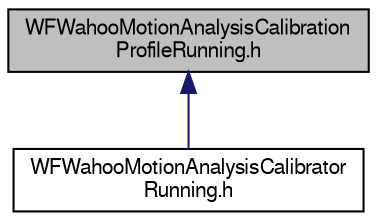 digraph "WFWahooMotionAnalysisCalibrationProfileRunning.h"
{
  edge [fontname="FreeSans",fontsize="10",labelfontname="FreeSans",labelfontsize="10"];
  node [fontname="FreeSans",fontsize="10",shape=record];
  Node1 [label="WFWahooMotionAnalysisCalibration\lProfileRunning.h",height=0.2,width=0.4,color="black", fillcolor="grey75", style="filled", fontcolor="black"];
  Node1 -> Node2 [dir="back",color="midnightblue",fontsize="10",style="solid",fontname="FreeSans"];
  Node2 [label="WFWahooMotionAnalysisCalibrator\lRunning.h",height=0.2,width=0.4,color="black", fillcolor="white", style="filled",URL="$_w_f_wahoo_motion_analysis_calibrator_running_8h.html"];
}
